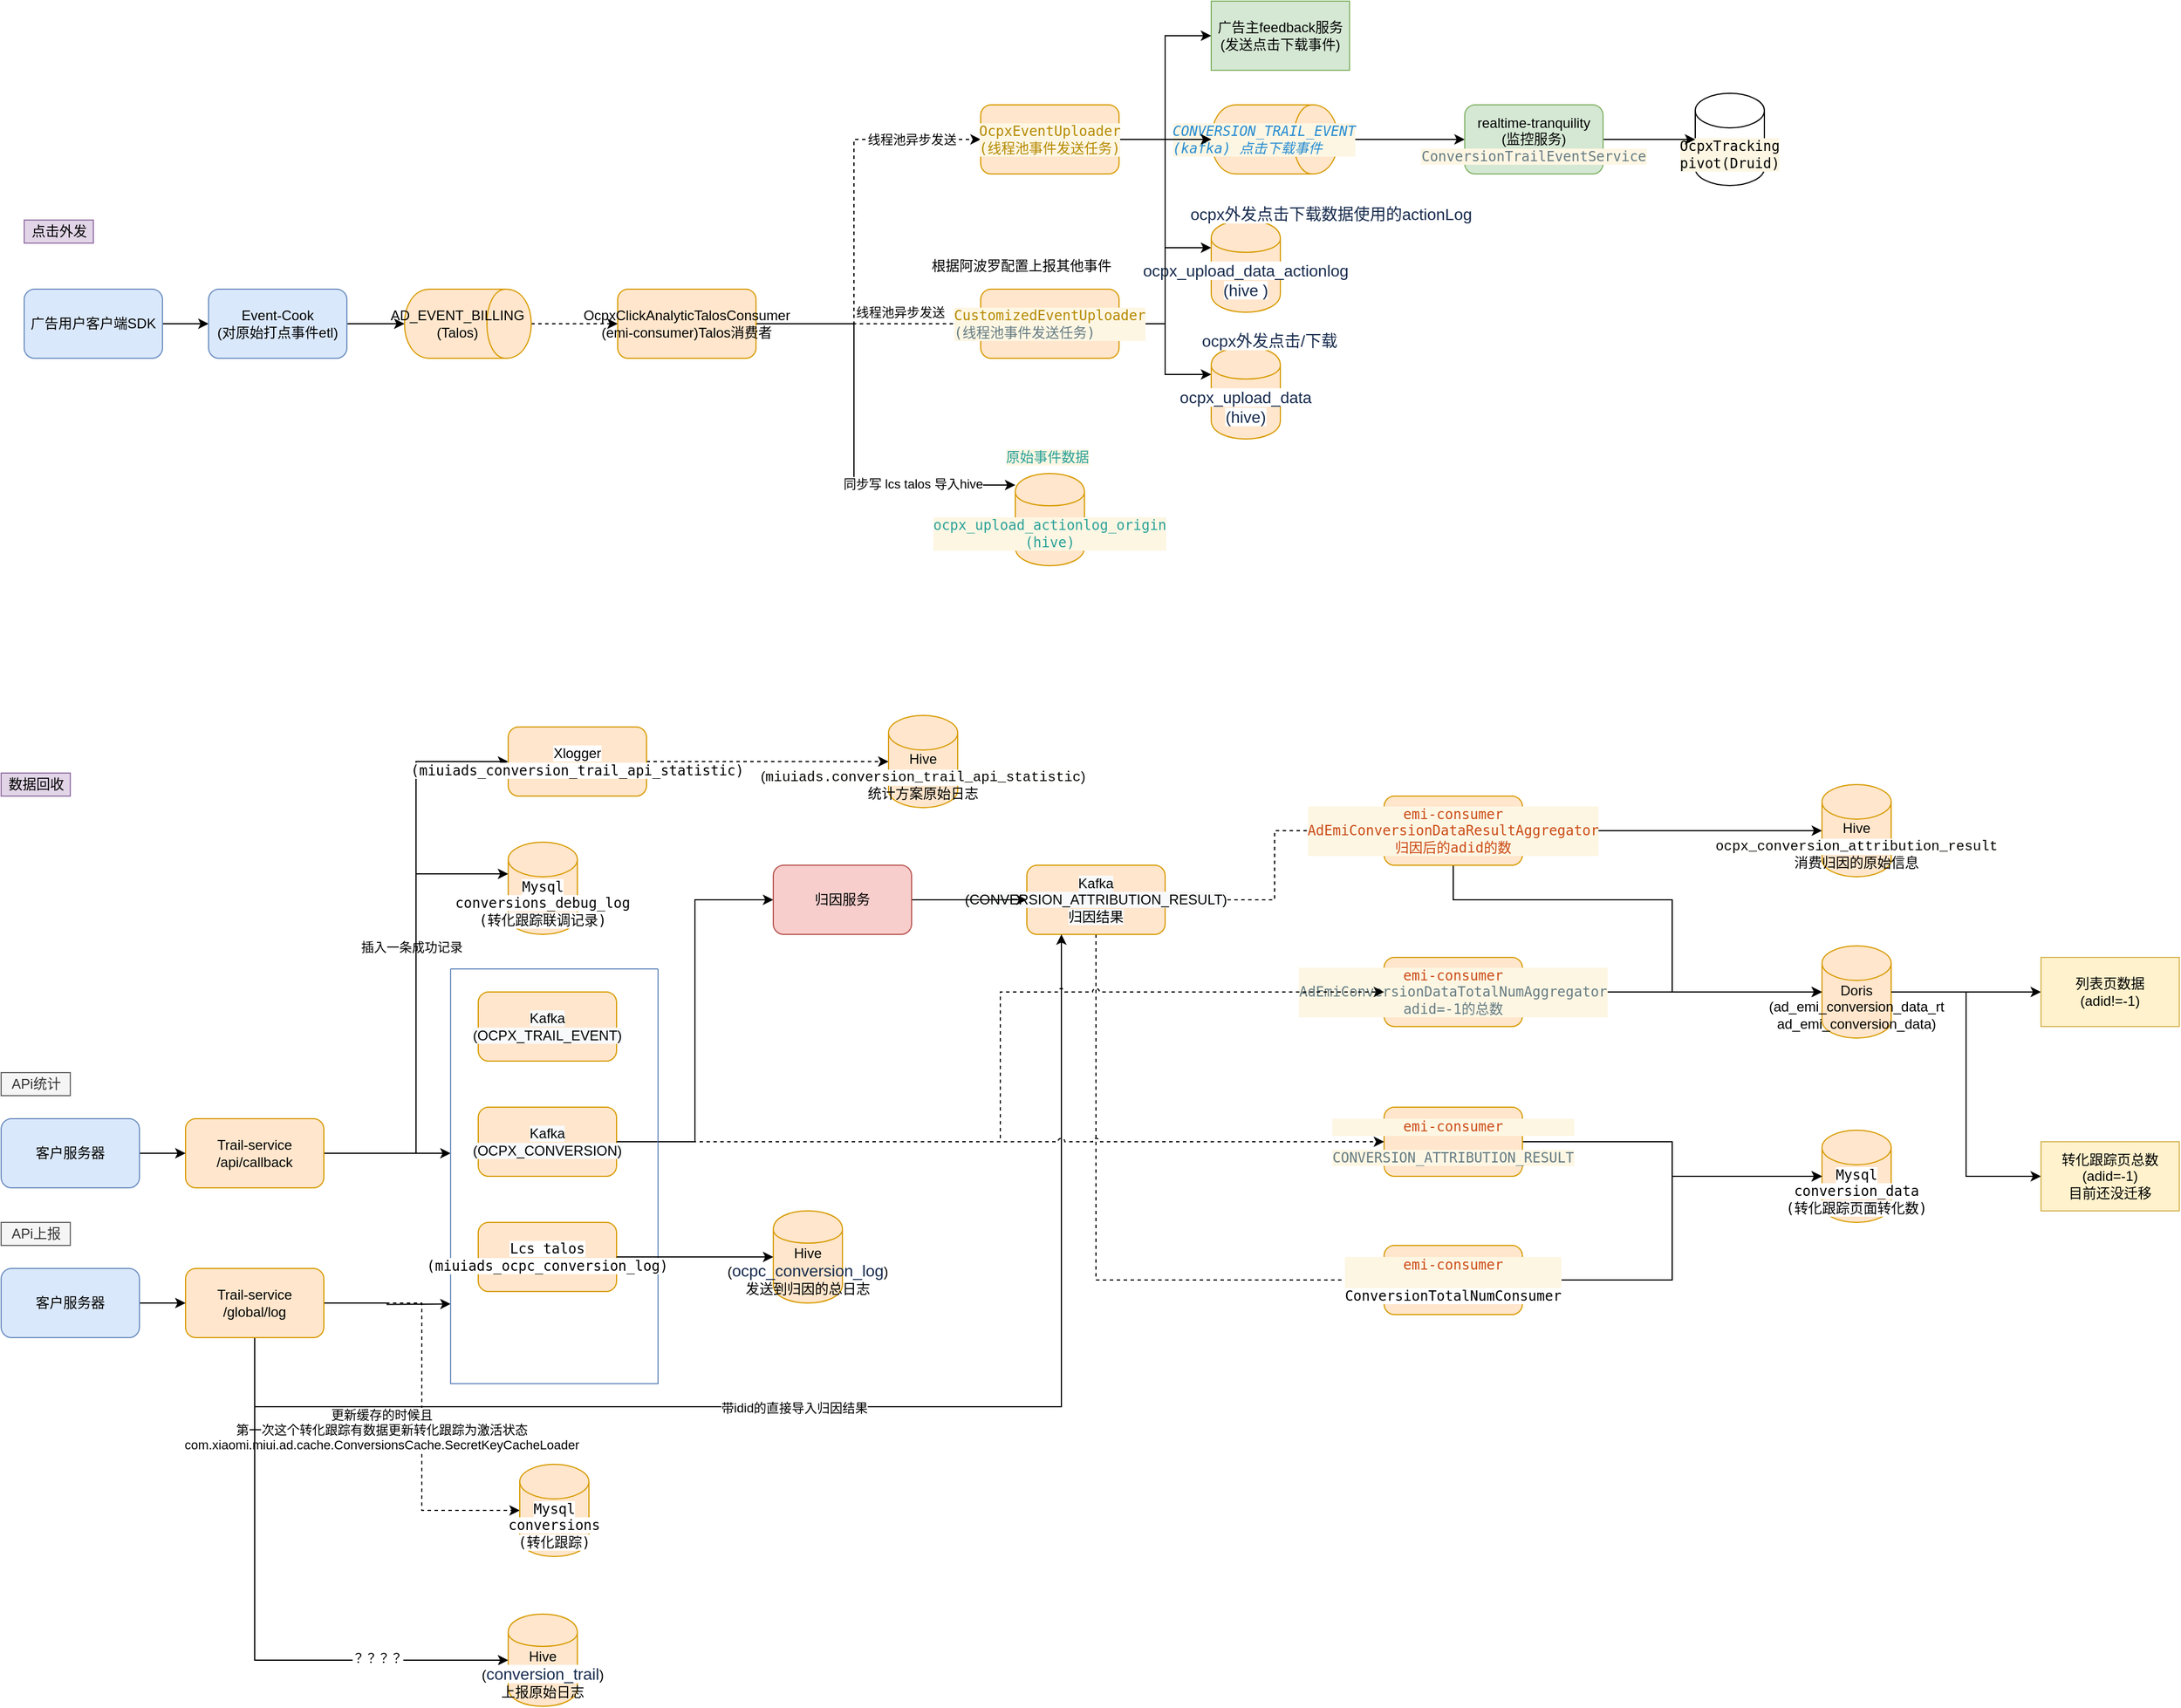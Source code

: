 <mxfile version="15.5.0" type="github" pages="3"><diagram id="4o21e-eSgI8UkRNtZB3F" name="外发回收"><mxGraphModel dx="1355" dy="1969" grid="1" gridSize="10" guides="1" tooltips="1" connect="1" arrows="1" fold="1" page="1" pageScale="1" pageWidth="827" pageHeight="1169" math="0" shadow="0"><root><mxCell id="0"/><mxCell id="1" parent="0"/><mxCell id="9EboDebHBBUFKv4gu6tB-3" style="edgeStyle=orthogonalEdgeStyle;rounded=0;orthogonalLoop=1;jettySize=auto;html=1;exitX=1;exitY=0.5;exitDx=0;exitDy=0;entryX=0;entryY=0.5;entryDx=0;entryDy=0;entryPerimeter=0;dashed=1;" parent="1" source="QW-dAD9UyNd5gf5BNb-T-19" target="9EboDebHBBUFKv4gu6tB-1" edge="1"><mxGeometry relative="1" as="geometry"/></mxCell><mxCell id="9EboDebHBBUFKv4gu6tB-4" value="更新缓存的时候且&lt;br&gt;第一次这个转化跟踪有数据更新转化跟踪为激活状态&lt;br&gt;com.xiaomi.miui.ad.cache.ConversionsCache.SecretKeyCacheLoader" style="edgeLabel;html=1;align=center;verticalAlign=middle;resizable=0;points=[];" parent="9EboDebHBBUFKv4gu6tB-3" vertex="1" connectable="0"><mxGeometry x="0.275" y="1" relative="1" as="geometry"><mxPoint x="-36" y="-28" as="offset"/></mxGeometry></mxCell><mxCell id="sCTguvB0skkFPT9_5cat-2" style="edgeStyle=orthogonalEdgeStyle;rounded=0;orthogonalLoop=1;jettySize=auto;html=1;exitX=1;exitY=0.5;exitDx=0;exitDy=0;entryX=0;entryY=0;entryDx=0;entryDy=27.5;entryPerimeter=0;" parent="1" source="SWPEwqexWxuaSi2la6Ps-1" target="sCTguvB0skkFPT9_5cat-1" edge="1"><mxGeometry relative="1" as="geometry"/></mxCell><mxCell id="sCTguvB0skkFPT9_5cat-3" value="插入一条成功记录" style="edgeLabel;html=1;align=center;verticalAlign=middle;resizable=0;points=[];" parent="sCTguvB0skkFPT9_5cat-2" vertex="1" connectable="0"><mxGeometry x="0.778" y="-3" relative="1" as="geometry"><mxPoint x="-40" y="60" as="offset"/></mxGeometry></mxCell><mxCell id="QW-dAD9UyNd5gf5BNb-T-31" style="edgeStyle=orthogonalEdgeStyle;rounded=0;jumpStyle=none;orthogonalLoop=1;jettySize=auto;html=1;shadow=0;" parent="1" source="SWPEwqexWxuaSi2la6Ps-1" edge="1"><mxGeometry relative="1" as="geometry"><mxPoint x="390" y="630" as="targetPoint"/></mxGeometry></mxCell><mxCell id="zyRVlmTpXBP2RAwQJaIe-1" style="edgeStyle=orthogonalEdgeStyle;rounded=0;jumpStyle=arc;orthogonalLoop=1;jettySize=auto;html=1;entryX=0;entryY=0.5;entryDx=0;entryDy=0;shadow=0;" parent="1" source="SWPEwqexWxuaSi2la6Ps-1" target="SWPEwqexWxuaSi2la6Ps-15" edge="1"><mxGeometry relative="1" as="geometry"/></mxCell><mxCell id="SWPEwqexWxuaSi2la6Ps-1" value="Trail-service&lt;br&gt;/api/callback" style="rounded=1;whiteSpace=wrap;html=1;fillColor=#ffe6cc;strokeColor=#d79b00;" parent="1" vertex="1"><mxGeometry x="160" y="600" width="120" height="60" as="geometry"/></mxCell><mxCell id="QW-dAD9UyNd5gf5BNb-T-16" style="edgeStyle=orthogonalEdgeStyle;rounded=0;jumpStyle=none;orthogonalLoop=1;jettySize=auto;html=1;shadow=0;" parent="1" source="SWPEwqexWxuaSi2la6Ps-7" target="QW-dAD9UyNd5gf5BNb-T-15" edge="1"><mxGeometry relative="1" as="geometry"/></mxCell><mxCell id="SWPEwqexWxuaSi2la6Ps-7" value="Doris&lt;br&gt;(ad_emi_conversion_data_rt&lt;br&gt;ad_emi_conversion_data)&lt;br&gt;" style="shape=cylinder3;whiteSpace=wrap;html=1;boundedLbl=1;backgroundOutline=1;size=15;fillColor=#ffe6cc;strokeColor=#d79b00;" parent="1" vertex="1"><mxGeometry x="1580" y="450" width="60" height="80" as="geometry"/></mxCell><mxCell id="j96rgMlCacX8J4bts-G6-2" style="edgeStyle=orthogonalEdgeStyle;rounded=0;orthogonalLoop=1;jettySize=auto;html=1;exitX=1;exitY=0.5;exitDx=0;exitDy=0;entryX=0;entryY=0.5;entryDx=0;entryDy=0;" parent="1" source="SWPEwqexWxuaSi2la6Ps-11" target="j96rgMlCacX8J4bts-G6-1" edge="1"><mxGeometry relative="1" as="geometry"/></mxCell><mxCell id="QW-dAD9UyNd5gf5BNb-T-2" style="edgeStyle=orthogonalEdgeStyle;rounded=0;orthogonalLoop=1;jettySize=auto;html=1;shadow=0;jumpStyle=none;dashed=1;" parent="1" source="SWPEwqexWxuaSi2la6Ps-20" target="QW-dAD9UyNd5gf5BNb-T-35" edge="1"><mxGeometry relative="1" as="geometry"/></mxCell><mxCell id="QW-dAD9UyNd5gf5BNb-T-3" value="&lt;pre style=&quot;font-size: 9pt ; text-align: left ; background-color: rgb(253 , 246 , 227) ; color: rgb(101 , 123 , 131) ; font-family: &amp;#34;menlo&amp;#34; , monospace&quot;&gt;&lt;br&gt;&lt;/pre&gt;" style="edgeLabel;html=1;align=center;verticalAlign=middle;resizable=0;points=[];" parent="QW-dAD9UyNd5gf5BNb-T-2" vertex="1" connectable="0"><mxGeometry x="-0.014" y="-2" relative="1" as="geometry"><mxPoint x="12" y="58" as="offset"/></mxGeometry></mxCell><mxCell id="QW-dAD9UyNd5gf5BNb-T-48" style="edgeStyle=orthogonalEdgeStyle;rounded=0;jumpStyle=arc;orthogonalLoop=1;jettySize=auto;html=1;exitX=0.5;exitY=1;exitDx=0;exitDy=0;entryX=0;entryY=0.5;entryDx=0;entryDy=0;shadow=0;dashed=1;" parent="1" source="SWPEwqexWxuaSi2la6Ps-20" target="QW-dAD9UyNd5gf5BNb-T-45" edge="1"><mxGeometry relative="1" as="geometry"/></mxCell><mxCell id="SWPEwqexWxuaSi2la6Ps-20" value="&lt;span style=&quot;color: rgb(0 , 0 , 0) ; font-family: &amp;#34;helvetica&amp;#34; ; font-size: 12px ; font-style: normal ; font-weight: 400 ; letter-spacing: normal ; text-align: center ; text-indent: 0px ; text-transform: none ; word-spacing: 0px ; background-color: rgb(248 , 249 , 250) ; display: inline ; float: none&quot;&gt;Kafka&lt;/span&gt;&lt;br style=&quot;color: rgb(0 , 0 , 0) ; font-family: &amp;#34;helvetica&amp;#34; ; font-size: 12px ; font-style: normal ; font-weight: 400 ; letter-spacing: normal ; text-align: center ; text-indent: 0px ; text-transform: none ; word-spacing: 0px ; background-color: rgb(248 , 249 , 250)&quot;&gt;&lt;span style=&quot;color: rgb(0 , 0 , 0) ; font-family: &amp;#34;helvetica&amp;#34; ; font-size: 12px ; font-style: normal ; font-weight: 400 ; letter-spacing: normal ; text-align: center ; text-indent: 0px ; text-transform: none ; word-spacing: 0px ; background-color: rgb(248 , 249 , 250) ; display: inline ; float: none&quot;&gt;(CONVERSION_ATTRIBUTION_RESULT)&lt;br&gt;归因结果&lt;br&gt;&lt;/span&gt;" style="rounded=1;whiteSpace=wrap;html=1;fillColor=#ffe6cc;strokeColor=#d79b00;" parent="1" vertex="1"><mxGeometry x="890" y="380" width="120" height="60" as="geometry"/></mxCell><mxCell id="Lbf4anZ4mkdeLENvVJDo-1" value="APi统计" style="text;html=1;align=center;verticalAlign=middle;resizable=0;points=[];autosize=1;strokeColor=#666666;fillColor=#f5f5f5;fontColor=#333333;" parent="1" vertex="1"><mxGeometry y="560" width="60" height="20" as="geometry"/></mxCell><mxCell id="Lbf4anZ4mkdeLENvVJDo-4" value="点击外发" style="text;html=1;align=center;verticalAlign=middle;resizable=0;points=[];autosize=1;fillColor=#e1d5e7;strokeColor=#9673a6;" parent="1" vertex="1"><mxGeometry x="20" y="-180" width="60" height="20" as="geometry"/></mxCell><mxCell id="Lbf4anZ4mkdeLENvVJDo-9" value="" style="edgeStyle=orthogonalEdgeStyle;rounded=0;orthogonalLoop=1;jettySize=auto;html=1;" parent="1" source="Lbf4anZ4mkdeLENvVJDo-7" target="Lbf4anZ4mkdeLENvVJDo-8" edge="1"><mxGeometry relative="1" as="geometry"/></mxCell><mxCell id="Lbf4anZ4mkdeLENvVJDo-7" value="&lt;span&gt;广告用户客户端SDK&lt;/span&gt;" style="rounded=1;whiteSpace=wrap;html=1;fillColor=#dae8fc;strokeColor=#6c8ebf;" parent="1" vertex="1"><mxGeometry x="20" y="-120" width="120" height="60" as="geometry"/></mxCell><mxCell id="Lbf4anZ4mkdeLENvVJDo-15" value="" style="edgeStyle=orthogonalEdgeStyle;rounded=0;orthogonalLoop=1;jettySize=auto;html=1;" parent="1" source="Lbf4anZ4mkdeLENvVJDo-8" target="Lbf4anZ4mkdeLENvVJDo-14" edge="1"><mxGeometry relative="1" as="geometry"/></mxCell><mxCell id="Lbf4anZ4mkdeLENvVJDo-8" value="Event-Cook&lt;br&gt;(对原始打点事件etl)" style="whiteSpace=wrap;html=1;rounded=1;fillColor=#dae8fc;strokeColor=#6c8ebf;" parent="1" vertex="1"><mxGeometry x="180" y="-120" width="120" height="60" as="geometry"/></mxCell><mxCell id="Lbf4anZ4mkdeLENvVJDo-17" value="" style="edgeStyle=orthogonalEdgeStyle;rounded=0;orthogonalLoop=1;jettySize=auto;html=1;dashed=1;" parent="1" source="Lbf4anZ4mkdeLENvVJDo-14" target="Lbf4anZ4mkdeLENvVJDo-16" edge="1"><mxGeometry relative="1" as="geometry"/></mxCell><mxCell id="Lbf4anZ4mkdeLENvVJDo-14" value="AD_EVENT_BILLING&lt;br&gt;(Talos)" style="shape=cylinder;whiteSpace=wrap;html=1;boundedLbl=1;backgroundOutline=1;rounded=1;strokeColor=#d79b00;fillColor=#ffe6cc;direction=south;" parent="1" vertex="1"><mxGeometry x="350" y="-120" width="110" height="60" as="geometry"/></mxCell><mxCell id="Lbf4anZ4mkdeLENvVJDo-19" value="" style="edgeStyle=orthogonalEdgeStyle;rounded=0;orthogonalLoop=1;jettySize=auto;html=1;" parent="1" source="Lbf4anZ4mkdeLENvVJDo-16" target="Lbf4anZ4mkdeLENvVJDo-18" edge="1"><mxGeometry relative="1" as="geometry"><Array as="points"><mxPoint x="740" y="-90"/><mxPoint x="740" y="50"/></Array></mxGeometry></mxCell><mxCell id="Lbf4anZ4mkdeLENvVJDo-22" value="同步写 lcs talos 导入hive" style="edgeLabel;html=1;align=center;verticalAlign=middle;resizable=0;points=[];" parent="Lbf4anZ4mkdeLENvVJDo-19" vertex="1" connectable="0"><mxGeometry x="0.68" y="1" relative="1" as="geometry"><mxPoint x="-31" as="offset"/></mxGeometry></mxCell><mxCell id="Lbf4anZ4mkdeLENvVJDo-36" style="edgeStyle=orthogonalEdgeStyle;rounded=0;orthogonalLoop=1;jettySize=auto;html=1;entryX=0;entryY=0.5;entryDx=0;entryDy=0;dashed=1;" parent="1" source="Lbf4anZ4mkdeLENvVJDo-16" target="Lbf4anZ4mkdeLENvVJDo-35" edge="1"><mxGeometry relative="1" as="geometry"><Array as="points"><mxPoint x="740" y="-90"/><mxPoint x="740" y="-250"/></Array></mxGeometry></mxCell><mxCell id="Lbf4anZ4mkdeLENvVJDo-37" value="线程池异步发送" style="edgeLabel;html=1;align=center;verticalAlign=middle;resizable=0;points=[];" parent="Lbf4anZ4mkdeLENvVJDo-36" vertex="1" connectable="0"><mxGeometry x="0.751" y="-3" relative="1" as="geometry"><mxPoint x="-16" y="-3" as="offset"/></mxGeometry></mxCell><mxCell id="Lbf4anZ4mkdeLENvVJDo-49" value="&lt;meta charset=&quot;utf-8&quot;&gt;&lt;span style=&quot;color: rgb(0, 0, 0); font-family: helvetica; font-size: 11px; font-style: normal; font-weight: 400; letter-spacing: normal; text-align: center; text-indent: 0px; text-transform: none; word-spacing: 0px; background-color: rgb(255, 255, 255); display: inline; float: none;&quot;&gt;线程池异步发送&lt;/span&gt;" style="edgeStyle=orthogonalEdgeStyle;rounded=0;orthogonalLoop=1;jettySize=auto;html=1;entryX=0;entryY=0.5;entryDx=0;entryDy=0;dashed=1;" parent="1" source="Lbf4anZ4mkdeLENvVJDo-16" target="Lbf4anZ4mkdeLENvVJDo-48" edge="1"><mxGeometry x="0.282" y="10" relative="1" as="geometry"><mxPoint as="offset"/></mxGeometry></mxCell><mxCell id="Lbf4anZ4mkdeLENvVJDo-16" value="OcpxClickAnalyticTalosConsumer&lt;br&gt;(emi-consumer)Talos消费者" style="whiteSpace=wrap;html=1;rounded=1;strokeColor=#d79b00;fillColor=#ffe6cc;" parent="1" vertex="1"><mxGeometry x="535" y="-120" width="120" height="60" as="geometry"/></mxCell><mxCell id="Lbf4anZ4mkdeLENvVJDo-18" value="&lt;pre style=&quot;background-color: #fdf6e3 ; color: #657b83 ; font-family: &amp;#34;menlo&amp;#34; , monospace ; font-size: 9.0pt&quot;&gt;&lt;span style=&quot;color: #2aa198&quot;&gt;ocpx_upload_actionlog_origin&lt;br&gt;(hive)&lt;/span&gt;&lt;/pre&gt;" style="shape=cylinder;whiteSpace=wrap;html=1;boundedLbl=1;backgroundOutline=1;rounded=1;strokeColor=#d79b00;fillColor=#ffe6cc;" parent="1" vertex="1"><mxGeometry x="880" y="40" width="60" height="80" as="geometry"/></mxCell><mxCell id="Lbf4anZ4mkdeLENvVJDo-21" value="广告主feedback服务&lt;br&gt;(发送点击下载事件)" style="rounded=0;whiteSpace=wrap;html=1;fillColor=#d5e8d4;strokeColor=#82b366;" parent="1" vertex="1"><mxGeometry x="1050" y="-370" width="120" height="60" as="geometry"/></mxCell><mxCell id="Lbf4anZ4mkdeLENvVJDo-32" value="" style="edgeStyle=orthogonalEdgeStyle;rounded=0;orthogonalLoop=1;jettySize=auto;html=1;" parent="1" source="Lbf4anZ4mkdeLENvVJDo-27" edge="1"><mxGeometry relative="1" as="geometry"><mxPoint x="1270" y="-250" as="targetPoint"/></mxGeometry></mxCell><mxCell id="Lbf4anZ4mkdeLENvVJDo-27" value="&lt;pre style=&quot;font-size: 9pt ; text-align: left ; background-color: rgb(253 , 246 , 227) ; color: rgb(101 , 123 , 131) ; font-family: &amp;#34;menlo&amp;#34; , monospace&quot;&gt;&lt;span style=&quot;color: rgb(38 , 139 , 210) ; font-style: italic&quot;&gt;CONVERSION_TRAIL_EVENT&lt;br&gt;(kafka) 点击下载事件&lt;/span&gt;&lt;/pre&gt;" style="shape=cylinder;whiteSpace=wrap;html=1;boundedLbl=1;backgroundOutline=1;rounded=1;strokeColor=#d79b00;fillColor=#ffe6cc;direction=south;" parent="1" vertex="1"><mxGeometry x="1050" y="-280" width="110" height="60" as="geometry"/></mxCell><mxCell id="Lbf4anZ4mkdeLENvVJDo-38" style="edgeStyle=orthogonalEdgeStyle;rounded=0;orthogonalLoop=1;jettySize=auto;html=1;exitX=1;exitY=0.5;exitDx=0;exitDy=0;entryX=0;entryY=0.5;entryDx=0;entryDy=0;" parent="1" source="Lbf4anZ4mkdeLENvVJDo-35" target="Lbf4anZ4mkdeLENvVJDo-21" edge="1"><mxGeometry relative="1" as="geometry"/></mxCell><mxCell id="Lbf4anZ4mkdeLENvVJDo-39" style="edgeStyle=orthogonalEdgeStyle;rounded=0;orthogonalLoop=1;jettySize=auto;html=1;entryX=0.5;entryY=1;entryDx=0;entryDy=0;" parent="1" source="Lbf4anZ4mkdeLENvVJDo-35" target="Lbf4anZ4mkdeLENvVJDo-27" edge="1"><mxGeometry relative="1" as="geometry"/></mxCell><mxCell id="Lbf4anZ4mkdeLENvVJDo-40" style="edgeStyle=orthogonalEdgeStyle;rounded=0;orthogonalLoop=1;jettySize=auto;html=1;entryX=0;entryY=0.3;entryDx=0;entryDy=0;" parent="1" source="Lbf4anZ4mkdeLENvVJDo-35" target="Lbf4anZ4mkdeLENvVJDo-41" edge="1"><mxGeometry relative="1" as="geometry"><mxPoint x="1010" y="-100" as="targetPoint"/></mxGeometry></mxCell><mxCell id="Lbf4anZ4mkdeLENvVJDo-43" style="edgeStyle=orthogonalEdgeStyle;rounded=0;orthogonalLoop=1;jettySize=auto;html=1;entryX=0;entryY=0.3;entryDx=0;entryDy=0;" parent="1" source="Lbf4anZ4mkdeLENvVJDo-35" target="Lbf4anZ4mkdeLENvVJDo-42" edge="1"><mxGeometry relative="1" as="geometry"/></mxCell><mxCell id="Lbf4anZ4mkdeLENvVJDo-35" value="&lt;pre style=&quot;font-size: 9pt ; text-align: left ; background-color: rgb(253 , 246 , 227) ; color: rgb(101 , 123 , 131) ; font-family: &amp;#34;menlo&amp;#34; , monospace&quot;&gt;&lt;span style=&quot;color: rgb(181 , 137 , 0)&quot;&gt;OcpxEventUploader&lt;br/&gt;(线程池事件发送任务)&lt;/span&gt;&lt;/pre&gt;" style="whiteSpace=wrap;html=1;rounded=1;strokeColor=#d79b00;fillColor=#ffe6cc;" parent="1" vertex="1"><mxGeometry x="850" y="-280" width="120" height="60" as="geometry"/></mxCell><mxCell id="Lbf4anZ4mkdeLENvVJDo-41" value="&lt;span style=&quot;color: rgb(23 , 43 , 77) ; font-family: , , &amp;#34;segoe ui&amp;#34; , &amp;#34;roboto&amp;#34; , &amp;#34;oxygen&amp;#34; , &amp;#34;ubuntu&amp;#34; , &amp;#34;fira sans&amp;#34; , &amp;#34;droid sans&amp;#34; , &amp;#34;helvetica neue&amp;#34; , sans-serif ; font-size: 14px ; background-color: rgb(255 , 255 , 255)&quot;&gt;ocpx_upload_data&lt;br&gt;(hive&lt;/span&gt;&lt;span style=&quot;color: rgb(23 , 43 , 77) ; font-family: , , &amp;#34;segoe ui&amp;#34; , &amp;#34;roboto&amp;#34; , &amp;#34;oxygen&amp;#34; , &amp;#34;ubuntu&amp;#34; , &amp;#34;fira sans&amp;#34; , &amp;#34;droid sans&amp;#34; , &amp;#34;helvetica neue&amp;#34; , sans-serif ; font-size: 14px ; background-color: rgb(255 , 255 , 255)&quot;&gt;)&lt;br&gt;&lt;/span&gt;" style="shape=cylinder;whiteSpace=wrap;html=1;boundedLbl=1;backgroundOutline=1;rounded=1;strokeColor=#d79b00;fillColor=#ffe6cc;" parent="1" vertex="1"><mxGeometry x="1050" y="-70" width="60" height="80" as="geometry"/></mxCell><mxCell id="Lbf4anZ4mkdeLENvVJDo-42" value="&lt;span style=&quot;color: rgb(23 , 43 , 77) ; font-family: , , &amp;#34;segoe ui&amp;#34; , &amp;#34;roboto&amp;#34; , &amp;#34;oxygen&amp;#34; , &amp;#34;ubuntu&amp;#34; , &amp;#34;fira sans&amp;#34; , &amp;#34;droid sans&amp;#34; , &amp;#34;helvetica neue&amp;#34; , sans-serif ; font-size: 14px ; background-color: rgb(255 , 255 , 255)&quot;&gt;ocpx_upload_data_actionlog&lt;/span&gt;&lt;span style=&quot;color: rgb(23 , 43 , 77) ; font-family: , , &amp;#34;segoe ui&amp;#34; , &amp;#34;roboto&amp;#34; , &amp;#34;oxygen&amp;#34; , &amp;#34;ubuntu&amp;#34; , &amp;#34;fira sans&amp;#34; , &amp;#34;droid sans&amp;#34; , &amp;#34;helvetica neue&amp;#34; , sans-serif ; font-size: 14px ; background-color: rgb(255 , 255 , 255)&quot;&gt;&lt;br&gt;(hive&lt;/span&gt;&lt;span style=&quot;color: rgb(23 , 43 , 77) ; font-family: , , &amp;#34;segoe ui&amp;#34; , &amp;#34;roboto&amp;#34; , &amp;#34;oxygen&amp;#34; , &amp;#34;ubuntu&amp;#34; , &amp;#34;fira sans&amp;#34; , &amp;#34;droid sans&amp;#34; , &amp;#34;helvetica neue&amp;#34; , sans-serif ; font-size: 14px ; background-color: rgb(255 , 255 , 255)&quot;&gt;&amp;nbsp;&lt;/span&gt;&lt;span style=&quot;color: rgb(23 , 43 , 77) ; font-family: , , &amp;#34;segoe ui&amp;#34; , &amp;#34;roboto&amp;#34; , &amp;#34;oxygen&amp;#34; , &amp;#34;ubuntu&amp;#34; , &amp;#34;fira sans&amp;#34; , &amp;#34;droid sans&amp;#34; , &amp;#34;helvetica neue&amp;#34; , sans-serif ; font-size: 14px ; background-color: rgb(255 , 255 , 255)&quot;&gt;)&lt;br&gt;&lt;/span&gt;" style="shape=cylinder;whiteSpace=wrap;html=1;boundedLbl=1;backgroundOutline=1;rounded=1;strokeColor=#d79b00;fillColor=#ffe6cc;" parent="1" vertex="1"><mxGeometry x="1050" y="-180" width="60" height="80" as="geometry"/></mxCell><mxCell id="Lbf4anZ4mkdeLENvVJDo-44" value="&lt;meta charset=&quot;utf-8&quot;&gt;&lt;span style=&quot;color: rgb(23, 43, 77); font-family: helvetica; font-size: 14px; font-style: normal; font-weight: 400; letter-spacing: normal; text-align: center; text-indent: 0px; text-transform: none; word-spacing: 0px; background-color: rgb(255, 255, 255); display: inline; float: none;&quot;&gt;ocpx外发点击下载数据使用的actionLog&lt;/span&gt;" style="text;whiteSpace=wrap;html=1;" parent="1" vertex="1"><mxGeometry x="1030" y="-200" width="270" height="30" as="geometry"/></mxCell><mxCell id="Lbf4anZ4mkdeLENvVJDo-45" value="&lt;meta charset=&quot;utf-8&quot;&gt;&lt;span style=&quot;color: rgb(23, 43, 77); font-family: helvetica; font-size: 14px; font-style: normal; font-weight: 400; letter-spacing: normal; text-align: center; text-indent: 0px; text-transform: none; word-spacing: 0px; background-color: rgb(255, 255, 255); display: inline; float: none;&quot;&gt;ocpx外发点击/下载&lt;/span&gt;" style="text;whiteSpace=wrap;html=1;" parent="1" vertex="1"><mxGeometry x="1040" y="-90" width="140" height="30" as="geometry"/></mxCell><mxCell id="Lbf4anZ4mkdeLENvVJDo-46" value="&lt;meta charset=&quot;utf-8&quot;&gt;&lt;pre style=&quot;font-size: 9pt ; font-style: normal ; font-weight: 400 ; letter-spacing: normal ; text-align: center ; text-indent: 0px ; text-transform: none ; word-spacing: 0px ; background-color: rgb(253 , 246 , 227) ; color: rgb(101 , 123 , 131) ; font-family: &amp;quot;menlo&amp;quot; , monospace&quot;&gt;&lt;span style=&quot;color: rgb(42 , 161 , 152)&quot;&gt;原始事件数据&lt;/span&gt;&lt;/pre&gt;" style="text;whiteSpace=wrap;html=1;" parent="1" vertex="1"><mxGeometry x="870" width="100" height="50" as="geometry"/></mxCell><mxCell id="Lbf4anZ4mkdeLENvVJDo-47" value="&lt;pre style=&quot;background-color: #fdf6e3 ; color: #657b83 ; font-family: &amp;#34;menlo&amp;#34; , monospace ; font-size: 9.0pt&quot;&gt;&lt;br&gt;&lt;/pre&gt;" style="text;whiteSpace=wrap;html=1;" parent="1" vertex="1"><mxGeometry x="860" y="-110" width="190" height="50" as="geometry"/></mxCell><mxCell id="Lbf4anZ4mkdeLENvVJDo-53" style="edgeStyle=orthogonalEdgeStyle;rounded=0;orthogonalLoop=1;jettySize=auto;html=1;exitX=1;exitY=0.5;exitDx=0;exitDy=0;entryX=0.5;entryY=1;entryDx=0;entryDy=0;" parent="1" source="Lbf4anZ4mkdeLENvVJDo-48" target="Lbf4anZ4mkdeLENvVJDo-27" edge="1"><mxGeometry relative="1" as="geometry"/></mxCell><mxCell id="Lbf4anZ4mkdeLENvVJDo-48" value="&lt;pre style=&quot;font-size: 9pt ; text-align: left ; background-color: rgb(253 , 246 , 227) ; font-family: &amp;#34;menlo&amp;#34; , monospace&quot;&gt;&lt;pre style=&quot;font-size: 9pt ; font-family: &amp;#34;menlo&amp;#34; , monospace&quot;&gt;&lt;font color=&quot;#b58900&quot;&gt;CustomizedEventUploader&lt;br/&gt;&lt;/font&gt;&lt;font color=&quot;#657b83&quot;&gt;(线程池事件发送任务)&lt;/font&gt;&lt;/pre&gt;&lt;/pre&gt;" style="whiteSpace=wrap;html=1;rounded=1;strokeColor=#d79b00;fillColor=#ffe6cc;" parent="1" vertex="1"><mxGeometry x="850" y="-120" width="120" height="60" as="geometry"/></mxCell><mxCell id="Lbf4anZ4mkdeLENvVJDo-50" value="根据阿波罗配置上报其他事件" style="text;html=1;align=center;verticalAlign=middle;resizable=0;points=[];autosize=1;strokeColor=none;" parent="1" vertex="1"><mxGeometry x="800" y="-150" width="170" height="20" as="geometry"/></mxCell><mxCell id="Lbf4anZ4mkdeLENvVJDo-55" style="edgeStyle=orthogonalEdgeStyle;rounded=0;orthogonalLoop=1;jettySize=auto;html=1;exitX=1;exitY=0.5;exitDx=0;exitDy=0;" parent="1" source="Lbf4anZ4mkdeLENvVJDo-54" target="SWPEwqexWxuaSi2la6Ps-1" edge="1"><mxGeometry relative="1" as="geometry"/></mxCell><mxCell id="Lbf4anZ4mkdeLENvVJDo-54" value="客户服务器" style="rounded=1;whiteSpace=wrap;html=1;fillColor=#dae8fc;strokeColor=#6c8ebf;" parent="1" vertex="1"><mxGeometry y="600" width="120" height="60" as="geometry"/></mxCell><mxCell id="QW-dAD9UyNd5gf5BNb-T-18" style="edgeStyle=orthogonalEdgeStyle;rounded=0;jumpStyle=none;orthogonalLoop=1;jettySize=auto;html=1;entryX=0;entryY=0.5;entryDx=0;entryDy=0;shadow=0;exitX=1;exitY=0.5;exitDx=0;exitDy=0;exitPerimeter=0;" parent="1" source="SWPEwqexWxuaSi2la6Ps-7" target="QW-dAD9UyNd5gf5BNb-T-17" edge="1"><mxGeometry relative="1" as="geometry"/></mxCell><mxCell id="3T0fu6l0v0uGzRSwxpDl-1" value="&lt;pre style=&quot;font-family: &amp;#34;menlo&amp;#34; , monospace ; font-size: 9pt&quot;&gt;&lt;span style=&quot;background-color: rgb(255 , 255 , 255)&quot;&gt;Mysql&lt;br&gt;conversion_data&lt;br&gt;(转化跟踪页面转化数)&lt;/span&gt;&lt;/pre&gt;" style="shape=cylinder3;whiteSpace=wrap;html=1;boundedLbl=1;backgroundOutline=1;size=15;fillColor=#ffe6cc;strokeColor=#d79b00;" parent="1" vertex="1"><mxGeometry x="1580" y="610" width="60" height="80" as="geometry"/></mxCell><mxCell id="9EboDebHBBUFKv4gu6tB-1" value="&lt;pre style=&quot;font-family: &amp;#34;menlo&amp;#34; , monospace ; font-size: 9pt&quot;&gt;&lt;span style=&quot;background-color: rgb(255 , 255 , 255)&quot;&gt;Mysql&lt;br&gt;conversions&lt;br&gt;(转化跟踪)&lt;/span&gt;&lt;/pre&gt;" style="shape=cylinder3;whiteSpace=wrap;html=1;boundedLbl=1;backgroundOutline=1;size=15;fillColor=#ffe6cc;strokeColor=#d79b00;" parent="1" vertex="1"><mxGeometry x="450" y="900" width="60" height="80" as="geometry"/></mxCell><mxCell id="sCTguvB0skkFPT9_5cat-1" value="&lt;pre style=&quot;font-family: &amp;#34;menlo&amp;#34; , monospace ; font-size: 9pt&quot;&gt;&lt;span style=&quot;background-color: rgb(255 , 255 , 255)&quot;&gt;Mysql&lt;br&gt;conversions_debug_log&lt;br&gt;(转化跟踪联调记录)&lt;/span&gt;&lt;/pre&gt;" style="shape=cylinder3;whiteSpace=wrap;html=1;boundedLbl=1;backgroundOutline=1;size=15;fillColor=#ffe6cc;strokeColor=#d79b00;" parent="1" vertex="1"><mxGeometry x="440" y="360" width="60" height="80" as="geometry"/></mxCell><mxCell id="bJciuFKk10gyIbA084o_-5" value="&lt;pre style=&quot;background-color: rgb(253 , 246 , 227) ; font-family: &amp;#34;menlo&amp;#34; , monospace ; font-size: 9pt&quot;&gt;OcpxTracking&lt;br&gt;pivot(Druid)&lt;/pre&gt;" style="shape=cylinder3;whiteSpace=wrap;html=1;boundedLbl=1;backgroundOutline=1;size=15;" parent="1" vertex="1"><mxGeometry x="1470" y="-290" width="60" height="80" as="geometry"/></mxCell><mxCell id="bJciuFKk10gyIbA084o_-9" style="edgeStyle=orthogonalEdgeStyle;rounded=0;orthogonalLoop=1;jettySize=auto;html=1;exitX=1;exitY=0.5;exitDx=0;exitDy=0;entryX=0;entryY=0.5;entryDx=0;entryDy=0;entryPerimeter=0;" parent="1" source="bJciuFKk10gyIbA084o_-8" target="bJciuFKk10gyIbA084o_-5" edge="1"><mxGeometry relative="1" as="geometry"/></mxCell><mxCell id="bJciuFKk10gyIbA084o_-8" value="realtime-tranquility&lt;br&gt;(监控服务)&lt;br&gt;&lt;span style=&quot;background-color: rgb(253 , 246 , 227) ; color: rgb(101 , 123 , 131) ; font-family: &amp;#34;menlo&amp;#34; , monospace ; font-size: 9pt&quot;&gt;ConversionTrailEventService&lt;/span&gt;" style="rounded=1;whiteSpace=wrap;html=1;fillColor=#d5e8d4;strokeColor=#82b366;" parent="1" vertex="1"><mxGeometry x="1270" y="-280" width="120" height="60" as="geometry"/></mxCell><mxCell id="j96rgMlCacX8J4bts-G6-4" style="edgeStyle=orthogonalEdgeStyle;rounded=0;orthogonalLoop=1;jettySize=auto;html=1;entryX=0;entryY=0.5;entryDx=0;entryDy=0;exitX=1;exitY=0.5;exitDx=0;exitDy=0;" parent="1" source="j96rgMlCacX8J4bts-G6-1" target="SWPEwqexWxuaSi2la6Ps-20" edge="1"><mxGeometry relative="1" as="geometry"/></mxCell><mxCell id="j96rgMlCacX8J4bts-G6-1" value="&lt;font face=&quot;helvetica&quot;&gt;归因服务&lt;/font&gt;" style="rounded=1;whiteSpace=wrap;html=1;fillColor=#f8cecc;strokeColor=#b85450;" parent="1" vertex="1"><mxGeometry x="670" y="380" width="120" height="60" as="geometry"/></mxCell><mxCell id="QW-dAD9UyNd5gf5BNb-T-15" value="列表页数据&lt;br&gt;(adid!=-1)" style="rounded=0;whiteSpace=wrap;html=1;fillColor=#fff2cc;strokeColor=#d6b656;" parent="1" vertex="1"><mxGeometry x="1770" y="460" width="120" height="60" as="geometry"/></mxCell><mxCell id="QW-dAD9UyNd5gf5BNb-T-17" value="转化跟踪页总数&lt;br&gt;(adid=-1)&lt;br&gt;目前还没迁移&lt;br&gt;" style="rounded=0;whiteSpace=wrap;html=1;fillColor=#fff2cc;strokeColor=#d6b656;" parent="1" vertex="1"><mxGeometry x="1770" y="620" width="120" height="60" as="geometry"/></mxCell><mxCell id="QW-dAD9UyNd5gf5BNb-T-32" style="edgeStyle=orthogonalEdgeStyle;rounded=0;jumpStyle=none;orthogonalLoop=1;jettySize=auto;html=1;entryX=0;entryY=0.82;entryDx=0;entryDy=0;entryPerimeter=0;shadow=0;" parent="1" source="QW-dAD9UyNd5gf5BNb-T-19" edge="1"><mxGeometry relative="1" as="geometry"><mxPoint x="390" y="760.8" as="targetPoint"/></mxGeometry></mxCell><mxCell id="tvblfOQqvs1aO30n7EI_-2" style="edgeStyle=orthogonalEdgeStyle;rounded=0;orthogonalLoop=1;jettySize=auto;html=1;exitX=0.5;exitY=1;exitDx=0;exitDy=0;" parent="1" source="QW-dAD9UyNd5gf5BNb-T-19" edge="1"><mxGeometry relative="1" as="geometry"><mxPoint x="920" y="440" as="targetPoint"/><Array as="points"><mxPoint x="220" y="850"/><mxPoint x="920" y="850"/></Array></mxGeometry></mxCell><mxCell id="tvblfOQqvs1aO30n7EI_-3" value="带idid的直接导入归因结果" style="edgeLabel;html=1;align=center;verticalAlign=middle;resizable=0;points=[];" parent="tvblfOQqvs1aO30n7EI_-2" vertex="1" connectable="0"><mxGeometry x="-0.098" y="-1" relative="1" as="geometry"><mxPoint as="offset"/></mxGeometry></mxCell><mxCell id="tvblfOQqvs1aO30n7EI_-9" style="edgeStyle=orthogonalEdgeStyle;rounded=0;orthogonalLoop=1;jettySize=auto;html=1;entryX=0;entryY=0.5;entryDx=0;entryDy=0;exitX=0.5;exitY=1;exitDx=0;exitDy=0;" parent="1" source="QW-dAD9UyNd5gf5BNb-T-19" target="tvblfOQqvs1aO30n7EI_-7" edge="1"><mxGeometry relative="1" as="geometry"/></mxCell><mxCell id="tvblfOQqvs1aO30n7EI_-10" value="？？？？" style="edgeLabel;html=1;align=center;verticalAlign=middle;resizable=0;points=[];" parent="tvblfOQqvs1aO30n7EI_-9" vertex="1" connectable="0"><mxGeometry x="0.542" y="2" relative="1" as="geometry"><mxPoint as="offset"/></mxGeometry></mxCell><mxCell id="QW-dAD9UyNd5gf5BNb-T-19" value="Trail-service&lt;br&gt;/global/log" style="rounded=1;whiteSpace=wrap;html=1;fillColor=#ffe6cc;strokeColor=#d79b00;" parent="1" vertex="1"><mxGeometry x="160" y="730" width="120" height="60" as="geometry"/></mxCell><mxCell id="QW-dAD9UyNd5gf5BNb-T-20" value="APi上报" style="text;html=1;align=center;verticalAlign=middle;resizable=0;points=[];autosize=1;strokeColor=#666666;fillColor=#f5f5f5;fontColor=#333333;" parent="1" vertex="1"><mxGeometry y="690" width="60" height="20" as="geometry"/></mxCell><mxCell id="QW-dAD9UyNd5gf5BNb-T-21" style="edgeStyle=orthogonalEdgeStyle;rounded=0;orthogonalLoop=1;jettySize=auto;html=1;exitX=1;exitY=0.5;exitDx=0;exitDy=0;" parent="1" source="QW-dAD9UyNd5gf5BNb-T-22" target="QW-dAD9UyNd5gf5BNb-T-19" edge="1"><mxGeometry relative="1" as="geometry"/></mxCell><mxCell id="QW-dAD9UyNd5gf5BNb-T-22" value="客户服务器" style="rounded=1;whiteSpace=wrap;html=1;fillColor=#dae8fc;strokeColor=#6c8ebf;" parent="1" vertex="1"><mxGeometry y="730" width="120" height="60" as="geometry"/></mxCell><mxCell id="QW-dAD9UyNd5gf5BNb-T-25" value="" style="swimlane;startSize=0;fillColor=#dae8fc;strokeColor=#6c8ebf;" parent="1" vertex="1"><mxGeometry x="390" y="470" width="180" height="360" as="geometry"/></mxCell><mxCell id="SWPEwqexWxuaSi2la6Ps-10" value="&lt;span style=&quot;color: rgb(0 , 0 , 0) ; font-family: &amp;#34;helvetica&amp;#34; ; font-size: 12px ; font-style: normal ; font-weight: 400 ; letter-spacing: normal ; text-align: center ; text-indent: 0px ; text-transform: none ; word-spacing: 0px ; background-color: rgb(248 , 249 , 250) ; display: inline ; float: none&quot;&gt;Kafka&lt;/span&gt;&lt;br style=&quot;color: rgb(0 , 0 , 0) ; font-family: &amp;#34;helvetica&amp;#34; ; font-size: 12px ; font-style: normal ; font-weight: 400 ; letter-spacing: normal ; text-align: center ; text-indent: 0px ; text-transform: none ; word-spacing: 0px ; background-color: rgb(248 , 249 , 250)&quot;&gt;&lt;span style=&quot;color: rgb(0 , 0 , 0) ; font-family: &amp;#34;helvetica&amp;#34; ; font-size: 12px ; font-style: normal ; font-weight: 400 ; letter-spacing: normal ; text-align: center ; text-indent: 0px ; text-transform: none ; word-spacing: 0px ; background-color: rgb(248 , 249 , 250) ; display: inline ; float: none&quot;&gt;(OCPX_TRAIL_EVENT)&lt;/span&gt;" style="rounded=1;whiteSpace=wrap;html=1;fillColor=#ffe6cc;strokeColor=#d79b00;" parent="QW-dAD9UyNd5gf5BNb-T-25" vertex="1"><mxGeometry x="24" y="20" width="120" height="60" as="geometry"/></mxCell><mxCell id="SWPEwqexWxuaSi2la6Ps-11" value="&lt;meta charset=&quot;utf-8&quot;&gt;&lt;span style=&quot;color: rgb(0, 0, 0); font-family: helvetica; font-size: 12px; font-style: normal; font-weight: 400; letter-spacing: normal; text-align: center; text-indent: 0px; text-transform: none; word-spacing: 0px; background-color: rgb(248, 249, 250); display: inline; float: none;&quot;&gt;Kafka&lt;/span&gt;&lt;br style=&quot;color: rgb(0, 0, 0); font-family: helvetica; font-size: 12px; font-style: normal; font-weight: 400; letter-spacing: normal; text-align: center; text-indent: 0px; text-transform: none; word-spacing: 0px; background-color: rgb(248, 249, 250);&quot;&gt;&lt;span style=&quot;color: rgb(0, 0, 0); font-family: helvetica; font-size: 12px; font-style: normal; font-weight: 400; letter-spacing: normal; text-align: center; text-indent: 0px; text-transform: none; word-spacing: 0px; background-color: rgb(248, 249, 250); display: inline; float: none;&quot;&gt;(OCPX_CONVERSION)&lt;/span&gt;" style="rounded=1;whiteSpace=wrap;html=1;fillColor=#ffe6cc;strokeColor=#d79b00;" parent="QW-dAD9UyNd5gf5BNb-T-25" vertex="1"><mxGeometry x="24" y="120" width="120" height="60" as="geometry"/></mxCell><mxCell id="HDLLfMBuL2vimwB7Rq-f-2" value="&lt;pre style=&quot;font-size: 9pt ; font-family: &amp;#34;menlo&amp;#34; , monospace&quot;&gt;&lt;span style=&quot;background-color: rgb(255 , 255 , 255)&quot;&gt;Lcs talos&lt;br&gt;(miuiads_ocpc_conversion_log)&lt;/span&gt;&lt;/pre&gt;" style="rounded=1;whiteSpace=wrap;html=1;align=center;fillColor=#ffe6cc;strokeColor=#d79b00;" parent="QW-dAD9UyNd5gf5BNb-T-25" vertex="1"><mxGeometry x="24" y="220" width="120" height="60" as="geometry"/></mxCell><mxCell id="QW-dAD9UyNd5gf5BNb-T-33" value="数据回收" style="text;html=1;align=center;verticalAlign=middle;resizable=0;points=[];autosize=1;strokeColor=#9673a6;fillColor=#e1d5e7;" parent="1" vertex="1"><mxGeometry y="300" width="60" height="20" as="geometry"/></mxCell><mxCell id="QW-dAD9UyNd5gf5BNb-T-38" style="edgeStyle=orthogonalEdgeStyle;rounded=0;jumpStyle=none;orthogonalLoop=1;jettySize=auto;html=1;shadow=0;" parent="1" source="QW-dAD9UyNd5gf5BNb-T-35" target="QW-dAD9UyNd5gf5BNb-T-37" edge="1"><mxGeometry relative="1" as="geometry"/></mxCell><mxCell id="QW-dAD9UyNd5gf5BNb-T-42" style="edgeStyle=orthogonalEdgeStyle;rounded=0;jumpStyle=none;orthogonalLoop=1;jettySize=auto;html=1;shadow=0;entryX=0;entryY=0.5;entryDx=0;entryDy=0;entryPerimeter=0;" parent="1" source="QW-dAD9UyNd5gf5BNb-T-35" target="SWPEwqexWxuaSi2la6Ps-7" edge="1"><mxGeometry relative="1" as="geometry"><mxPoint x="1280" y="400" as="targetPoint"/><Array as="points"><mxPoint x="1260" y="410"/><mxPoint x="1450" y="410"/><mxPoint x="1450" y="490"/></Array></mxGeometry></mxCell><mxCell id="QW-dAD9UyNd5gf5BNb-T-35" value="&lt;span style=&quot;color: rgb(0 , 0 , 0) ; font-family: &amp;#34;helvetica&amp;#34; ; font-size: 12px ; font-style: normal ; font-weight: 400 ; letter-spacing: normal ; text-indent: 0px ; text-transform: none ; word-spacing: 0px ; background-color: rgb(248 , 249 , 250) ; display: inline ; float: none&quot;&gt;&lt;pre style=&quot;font-size: 9pt ; background-color: rgb(253 , 246 , 227) ; color: rgb(101 , 123 , 131) ; font-family: &amp;#34;menlo&amp;#34; , monospace&quot;&gt;&lt;span style=&quot;color: rgb(203 , 75 , 22)&quot;&gt;emi-consumer&lt;br&gt;AdEmiConversionDataResultAggregator&lt;br/&gt;归因后的adid的数&lt;/span&gt;&lt;/pre&gt;&lt;/span&gt;" style="rounded=1;whiteSpace=wrap;html=1;fillColor=#ffe6cc;strokeColor=#d79b00;align=center;" parent="1" vertex="1"><mxGeometry x="1200" y="320" width="120" height="60" as="geometry"/></mxCell><mxCell id="QW-dAD9UyNd5gf5BNb-T-37" value="Hive&lt;br&gt;&lt;span style=&quot;font-family: &amp;#34;menlo&amp;#34; , &amp;#34;monaco&amp;#34; , &amp;#34;courier new&amp;#34; , monospace ; text-align: left ; background-color: rgb(255 , 255 , 254)&quot;&gt;ocpx_conversion_attribution_result&lt;br&gt;&lt;/span&gt;消费归因的原始信息" style="shape=cylinder3;whiteSpace=wrap;html=1;boundedLbl=1;backgroundOutline=1;size=15;fillColor=#ffe6cc;strokeColor=#d79b00;" parent="1" vertex="1"><mxGeometry x="1580" y="310" width="60" height="80" as="geometry"/></mxCell><mxCell id="QW-dAD9UyNd5gf5BNb-T-40" style="edgeStyle=orthogonalEdgeStyle;rounded=0;jumpStyle=none;orthogonalLoop=1;jettySize=auto;html=1;shadow=0;" parent="1" source="QW-dAD9UyNd5gf5BNb-T-39" edge="1"><mxGeometry relative="1" as="geometry"><mxPoint x="1580" y="490" as="targetPoint"/></mxGeometry></mxCell><mxCell id="QW-dAD9UyNd5gf5BNb-T-39" value="&lt;span style=&quot;color: rgb(0 , 0 , 0) ; font-family: &amp;#34;helvetica&amp;#34; ; font-size: 12px ; font-style: normal ; font-weight: 400 ; letter-spacing: normal ; text-indent: 0px ; text-transform: none ; word-spacing: 0px ; background-color: rgb(248 , 249 , 250) ; display: inline ; float: none&quot;&gt;&lt;pre style=&quot;font-size: 9pt ; background-color: rgb(253 , 246 , 227) ; color: rgb(101 , 123 , 131) ; font-family: &amp;#34;menlo&amp;#34; , monospace&quot;&gt;&lt;span style=&quot;color: rgb(203 , 75 , 22)&quot;&gt;emi-consumer&lt;br&gt;&lt;/span&gt;AdEmiConversionDataTotalNumAggregator&lt;br&gt;adid=-1的总数&lt;/pre&gt;&lt;/span&gt;" style="rounded=1;whiteSpace=wrap;html=1;fillColor=#ffe6cc;strokeColor=#d79b00;align=center;" parent="1" vertex="1"><mxGeometry x="1200" y="460" width="120" height="60" as="geometry"/></mxCell><mxCell id="QW-dAD9UyNd5gf5BNb-T-43" style="edgeStyle=orthogonalEdgeStyle;rounded=0;jumpStyle=arc;orthogonalLoop=1;jettySize=auto;html=1;entryX=0;entryY=0.5;entryDx=0;entryDy=0;shadow=0;dashed=1;" parent="1" source="SWPEwqexWxuaSi2la6Ps-11" target="QW-dAD9UyNd5gf5BNb-T-39" edge="1"><mxGeometry relative="1" as="geometry"/></mxCell><mxCell id="QW-dAD9UyNd5gf5BNb-T-49" style="edgeStyle=orthogonalEdgeStyle;rounded=0;jumpStyle=arc;orthogonalLoop=1;jettySize=auto;html=1;exitX=1;exitY=0.5;exitDx=0;exitDy=0;shadow=0;entryX=0;entryY=0.5;entryDx=0;entryDy=0;entryPerimeter=0;" parent="1" source="QW-dAD9UyNd5gf5BNb-T-45" target="3T0fu6l0v0uGzRSwxpDl-1" edge="1"><mxGeometry relative="1" as="geometry"/></mxCell><mxCell id="QW-dAD9UyNd5gf5BNb-T-45" value="&lt;span style=&quot;color: rgb(0 , 0 , 0) ; font-family: &amp;#34;helvetica&amp;#34; ; font-size: 12px ; font-style: normal ; font-weight: 400 ; letter-spacing: normal ; text-indent: 0px ; text-transform: none ; word-spacing: 0px ; background-color: rgb(248 , 249 , 250) ; display: inline ; float: none&quot;&gt;&lt;pre style=&quot;font-size: 9pt ; background-color: rgb(253 , 246 , 227) ; color: rgb(101 , 123 , 131) ; font-family: &amp;#34;menlo&amp;#34; , monospace&quot;&gt;&lt;span style=&quot;color: rgb(203 , 75 , 22)&quot;&gt;emi-consumer&lt;br&gt;&lt;/span&gt;&lt;pre style=&quot;color: rgb(0 , 0 , 0) ; font-size: 9pt ; background-color: rgb(248 , 249 , 250) ; font-family: &amp;#34;menlo&amp;#34; , monospace&quot;&gt;&lt;span style=&quot;background-color: rgb(255 , 255 , 255)&quot;&gt;ConversionTotalNumConsumer&lt;/span&gt;&lt;/pre&gt;&lt;/pre&gt;&lt;/span&gt;" style="rounded=1;whiteSpace=wrap;html=1;fillColor=#ffe6cc;strokeColor=#d79b00;align=center;" parent="1" vertex="1"><mxGeometry x="1200" y="710" width="120" height="60" as="geometry"/></mxCell><mxCell id="QW-dAD9UyNd5gf5BNb-T-52" style="edgeStyle=orthogonalEdgeStyle;rounded=0;jumpStyle=arc;orthogonalLoop=1;jettySize=auto;html=1;exitX=1;exitY=0.5;exitDx=0;exitDy=0;shadow=0;" parent="1" source="QW-dAD9UyNd5gf5BNb-T-46" target="3T0fu6l0v0uGzRSwxpDl-1" edge="1"><mxGeometry relative="1" as="geometry"/></mxCell><mxCell id="QW-dAD9UyNd5gf5BNb-T-46" value="&lt;span style=&quot;color: rgb(0 , 0 , 0) ; font-family: &amp;#34;helvetica&amp;#34; ; font-size: 12px ; font-style: normal ; font-weight: 400 ; letter-spacing: normal ; text-indent: 0px ; text-transform: none ; word-spacing: 0px ; background-color: rgb(248 , 249 , 250) ; display: inline ; float: none&quot;&gt;&lt;pre style=&quot;font-size: 9pt ; background-color: rgb(253 , 246 , 227) ; color: rgb(101 , 123 , 131) ; font-family: &amp;#34;menlo&amp;#34; , monospace&quot;&gt;&lt;span style=&quot;color: rgb(203 , 75 , 22)&quot;&gt;emi-consumer&lt;/span&gt;&lt;/pre&gt;&lt;pre style=&quot;font-size: 9pt ; background-color: rgb(253 , 246 , 227) ; color: rgb(101 , 123 , 131) ; font-family: &amp;#34;menlo&amp;#34; , monospace&quot;&gt;CONVERSION_ATTRIBUTION_RESULT&lt;/pre&gt;&lt;/span&gt;" style="rounded=1;whiteSpace=wrap;html=1;fillColor=#ffe6cc;strokeColor=#d79b00;align=center;" parent="1" vertex="1"><mxGeometry x="1200" y="590" width="120" height="60" as="geometry"/></mxCell><mxCell id="QW-dAD9UyNd5gf5BNb-T-51" style="edgeStyle=orthogonalEdgeStyle;rounded=0;jumpStyle=arc;orthogonalLoop=1;jettySize=auto;html=1;shadow=0;dashed=1;" parent="1" source="SWPEwqexWxuaSi2la6Ps-11" target="QW-dAD9UyNd5gf5BNb-T-46" edge="1"><mxGeometry relative="1" as="geometry"/></mxCell><mxCell id="HDLLfMBuL2vimwB7Rq-f-4" style="edgeStyle=orthogonalEdgeStyle;rounded=0;orthogonalLoop=1;jettySize=auto;html=1;entryX=0;entryY=0.5;entryDx=0;entryDy=0;entryPerimeter=0;dashed=1;" parent="1" source="SWPEwqexWxuaSi2la6Ps-15" target="SWPEwqexWxuaSi2la6Ps-17" edge="1"><mxGeometry relative="1" as="geometry"/></mxCell><mxCell id="SWPEwqexWxuaSi2la6Ps-17" value="Hive&lt;br&gt;(&lt;span style=&quot;background-color: rgb(255 , 255 , 254) ; font-family: &amp;#34;menlo&amp;#34; , &amp;#34;monaco&amp;#34; , &amp;#34;courier new&amp;#34; , monospace&quot;&gt;miuiads.conversion_trail_api_statistic&lt;/span&gt;&lt;span&gt;)&lt;br&gt;统计方案原始日志&lt;br&gt;&lt;/span&gt;" style="shape=cylinder3;whiteSpace=wrap;html=1;boundedLbl=1;backgroundOutline=1;size=15;fillColor=#ffe6cc;strokeColor=#d79b00;" parent="1" vertex="1"><mxGeometry x="770" y="250" width="60" height="80" as="geometry"/></mxCell><mxCell id="SWPEwqexWxuaSi2la6Ps-15" value="&lt;span style=&quot;font-size: 9pt ; background-color: rgb(255 , 255 , 255)&quot;&gt;Xlogger&lt;br&gt;&lt;font face=&quot;Menlo, monospace&quot;&gt;(miuiads_conversion_trail_api_statistic)&lt;/font&gt;&lt;/span&gt;" style="rounded=1;whiteSpace=wrap;html=1;fillColor=#ffe6cc;strokeColor=#d79b00;" parent="1" vertex="1"><mxGeometry x="440" y="260" width="120" height="60" as="geometry"/></mxCell><mxCell id="tvblfOQqvs1aO30n7EI_-7" value="Hive&lt;br&gt;(&lt;span style=&quot;color: rgb(23 , 43 , 77) ; font-family: , , &amp;#34;segoe ui&amp;#34; , &amp;#34;roboto&amp;#34; , &amp;#34;oxygen&amp;#34; , &amp;#34;ubuntu&amp;#34; , &amp;#34;fira sans&amp;#34; , &amp;#34;droid sans&amp;#34; , &amp;#34;helvetica neue&amp;#34; , sans-serif ; font-size: 14px ; background-color: rgb(255 , 255 , 255)&quot;&gt;conversion_trail&lt;/span&gt;)&lt;br&gt;上报原始日志" style="shape=cylinder;whiteSpace=wrap;html=1;boundedLbl=1;backgroundOutline=1;rounded=1;strokeColor=#d79b00;fillColor=#ffe6cc;" parent="1" vertex="1"><mxGeometry x="440" y="1030" width="60" height="80" as="geometry"/></mxCell><mxCell id="tvblfOQqvs1aO30n7EI_-11" value="Hive&lt;br&gt;(&lt;font color=&quot;#172b4d&quot;&gt;&lt;span style=&quot;font-size: 14px&quot;&gt;ocpc_conversion_log&lt;/span&gt;&lt;/font&gt;)&lt;br&gt;发送到归因的总日志" style="shape=cylinder;whiteSpace=wrap;html=1;boundedLbl=1;backgroundOutline=1;rounded=1;strokeColor=#d79b00;fillColor=#ffe6cc;" parent="1" vertex="1"><mxGeometry x="670" y="680" width="60" height="80" as="geometry"/></mxCell><mxCell id="tvblfOQqvs1aO30n7EI_-12" style="edgeStyle=orthogonalEdgeStyle;rounded=0;orthogonalLoop=1;jettySize=auto;html=1;" parent="1" source="HDLLfMBuL2vimwB7Rq-f-2" target="tvblfOQqvs1aO30n7EI_-11" edge="1"><mxGeometry relative="1" as="geometry"/></mxCell></root></mxGraphModel></diagram><diagram id="p-cVaCrvRrE-7bbGLBqU" name="转化联调"><mxGraphModel dx="1355" dy="800" grid="1" gridSize="10" guides="1" tooltips="1" connect="1" arrows="1" fold="1" page="1" pageScale="1" pageWidth="827" pageHeight="1169" math="0" shadow="0"><root><mxCell id="XPmO9QiCZzm-8j1MYTTu-0"/><mxCell id="XPmO9QiCZzm-8j1MYTTu-1" parent="XPmO9QiCZzm-8j1MYTTu-0"/><mxCell id="p-qv0VDVRc_q0oxrquAZ-2" style="edgeStyle=orthogonalEdgeStyle;rounded=0;orthogonalLoop=1;jettySize=auto;html=1;exitX=1;exitY=0.5;exitDx=0;exitDy=0;" parent="XPmO9QiCZzm-8j1MYTTu-1" source="p-qv0VDVRc_q0oxrquAZ-0" target="p-qv0VDVRc_q0oxrquAZ-1" edge="1"><mxGeometry relative="1" as="geometry"/></mxCell><mxCell id="p-qv0VDVRc_q0oxrquAZ-3" value="/conversion/debug&lt;br&gt;(oaid)" style="edgeLabel;html=1;align=center;verticalAlign=middle;resizable=0;points=[];" parent="p-qv0VDVRc_q0oxrquAZ-2" vertex="1" connectable="0"><mxGeometry x="-0.231" relative="1" as="geometry"><mxPoint as="offset"/></mxGeometry></mxCell><mxCell id="p-qv0VDVRc_q0oxrquAZ-0" value="ad-web-ui" style="rounded=1;whiteSpace=wrap;html=1;fillColor=#dae8fc;strokeColor=#6c8ebf;" parent="XPmO9QiCZzm-8j1MYTTu-1" vertex="1"><mxGeometry x="90" y="220" width="120" height="60" as="geometry"/></mxCell><mxCell id="p-qv0VDVRc_q0oxrquAZ-6" style="edgeStyle=orthogonalEdgeStyle;rounded=0;orthogonalLoop=1;jettySize=auto;html=1;entryX=0;entryY=0.5;entryDx=0;entryDy=0;" parent="XPmO9QiCZzm-8j1MYTTu-1" source="p-qv0VDVRc_q0oxrquAZ-1" target="p-qv0VDVRc_q0oxrquAZ-4" edge="1"><mxGeometry relative="1" as="geometry"/></mxCell><mxCell id="HHyKIBARV1JASqaafnaa-0" value="&lt;span style=&quot;font-size: 12px ; background-color: rgb(248 , 249 , 250)&quot;&gt;FeedbackUrl&lt;br&gt;宏替换&lt;br&gt;&lt;/span&gt;" style="edgeLabel;html=1;align=center;verticalAlign=middle;resizable=0;points=[];" parent="p-qv0VDVRc_q0oxrquAZ-6" vertex="1" connectable="0"><mxGeometry x="0.095" y="2" relative="1" as="geometry"><mxPoint as="offset"/></mxGeometry></mxCell><mxCell id="p-qv0VDVRc_q0oxrquAZ-1" value="ad-web" style="rounded=1;whiteSpace=wrap;html=1;fillColor=#dae8fc;strokeColor=#6c8ebf;" parent="XPmO9QiCZzm-8j1MYTTu-1" vertex="1"><mxGeometry x="360" y="220" width="120" height="60" as="geometry"/></mxCell><mxCell id="p-qv0VDVRc_q0oxrquAZ-8" style="edgeStyle=orthogonalEdgeStyle;rounded=0;orthogonalLoop=1;jettySize=auto;html=1;exitX=1;exitY=0.5;exitDx=0;exitDy=0;entryX=0;entryY=0.5;entryDx=0;entryDy=0;" parent="XPmO9QiCZzm-8j1MYTTu-1" source="p-qv0VDVRc_q0oxrquAZ-4" target="p-qv0VDVRc_q0oxrquAZ-7" edge="1"><mxGeometry relative="1" as="geometry"/></mxCell><mxCell id="p-qv0VDVRc_q0oxrquAZ-9" value="/api/callback" style="edgeLabel;html=1;align=center;verticalAlign=middle;resizable=0;points=[];" parent="p-qv0VDVRc_q0oxrquAZ-8" vertex="1" connectable="0"><mxGeometry x="-0.148" relative="1" as="geometry"><mxPoint as="offset"/></mxGeometry></mxCell><mxCell id="p-qv0VDVRc_q0oxrquAZ-4" value="广告主服务端" style="rounded=1;whiteSpace=wrap;html=1;fillColor=#ffe6cc;strokeColor=#d79b00;" parent="XPmO9QiCZzm-8j1MYTTu-1" vertex="1"><mxGeometry x="610" y="220" width="120" height="60" as="geometry"/></mxCell><mxCell id="By81XJgwp2gKXwbBH94Q-2" value="" style="edgeStyle=orthogonalEdgeStyle;rounded=0;orthogonalLoop=1;jettySize=auto;html=1;" parent="XPmO9QiCZzm-8j1MYTTu-1" source="p-qv0VDVRc_q0oxrquAZ-7" target="By81XJgwp2gKXwbBH94Q-1" edge="1"><mxGeometry relative="1" as="geometry"/></mxCell><mxCell id="By81XJgwp2gKXwbBH94Q-3" value="同步写一条oaid记录" style="edgeLabel;html=1;align=center;verticalAlign=middle;resizable=0;points=[];" parent="By81XJgwp2gKXwbBH94Q-2" vertex="1" connectable="0"><mxGeometry x="-0.095" y="4" relative="1" as="geometry"><mxPoint x="-4" y="14" as="offset"/></mxGeometry></mxCell><mxCell id="p-qv0VDVRc_q0oxrquAZ-7" value="trail" style="rounded=1;whiteSpace=wrap;html=1;fillColor=#dae8fc;strokeColor=#6c8ebf;" parent="XPmO9QiCZzm-8j1MYTTu-1" vertex="1"><mxGeometry x="827" y="220" width="120" height="60" as="geometry"/></mxCell><mxCell id="WyUNLVd8uV5JDuugFaAd-0" value="ad-web" style="rounded=1;whiteSpace=wrap;html=1;fillColor=#dae8fc;strokeColor=#6c8ebf;" parent="XPmO9QiCZzm-8j1MYTTu-1" vertex="1"><mxGeometry x="370" y="525" width="120" height="60" as="geometry"/></mxCell><mxCell id="WyUNLVd8uV5JDuugFaAd-2" style="edgeStyle=orthogonalEdgeStyle;rounded=0;orthogonalLoop=1;jettySize=auto;html=1;exitX=1;exitY=0.5;exitDx=0;exitDy=0;" parent="XPmO9QiCZzm-8j1MYTTu-1" source="WyUNLVd8uV5JDuugFaAd-1" target="WyUNLVd8uV5JDuugFaAd-0" edge="1"><mxGeometry relative="1" as="geometry"><Array as="points"><mxPoint x="210" y="550"/></Array></mxGeometry></mxCell><mxCell id="WyUNLVd8uV5JDuugFaAd-4" value="/conversion/callback&lt;br&gt;轮询" style="edgeLabel;html=1;align=center;verticalAlign=middle;resizable=0;points=[];" parent="WyUNLVd8uV5JDuugFaAd-2" vertex="1" connectable="0"><mxGeometry x="-0.131" y="-2" relative="1" as="geometry"><mxPoint as="offset"/></mxGeometry></mxCell><mxCell id="WyUNLVd8uV5JDuugFaAd-1" value="ad-web-ui" style="rounded=1;whiteSpace=wrap;html=1;fillColor=#dae8fc;strokeColor=#6c8ebf;" parent="XPmO9QiCZzm-8j1MYTTu-1" vertex="1"><mxGeometry x="90" y="525" width="120" height="60" as="geometry"/></mxCell><mxCell id="jV1ZwDUeLWHzURAciK9O-0" value="API统计联调" style="text;html=1;align=center;verticalAlign=middle;resizable=0;points=[];autosize=1;strokeColor=none;" parent="XPmO9QiCZzm-8j1MYTTu-1" vertex="1"><mxGeometry x="90" y="190" width="80" height="20" as="geometry"/></mxCell><mxCell id="By81XJgwp2gKXwbBH94Q-5" style="edgeStyle=orthogonalEdgeStyle;rounded=0;orthogonalLoop=1;jettySize=auto;html=1;exitX=0;exitY=0.5;exitDx=0;exitDy=0;entryX=1;entryY=0.5;entryDx=0;entryDy=0;" parent="XPmO9QiCZzm-8j1MYTTu-1" source="By81XJgwp2gKXwbBH94Q-1" target="WyUNLVd8uV5JDuugFaAd-0" edge="1"><mxGeometry relative="1" as="geometry"/></mxCell><mxCell id="By81XJgwp2gKXwbBH94Q-6" value="&lt;span style=&quot;background-color: rgb(204 , 255 , 204)&quot;&gt;如果联调成功。&lt;br&gt;阶段为oaid进入联调imei阶段，&lt;br&gt;阶段为imei则更新conversions为成功&lt;br&gt;&lt;/span&gt;" style="edgeLabel;html=1;align=center;verticalAlign=middle;resizable=0;points=[];" parent="By81XJgwp2gKXwbBH94Q-5" vertex="1" connectable="0"><mxGeometry x="0.01" relative="1" as="geometry"><mxPoint x="-12" as="offset"/></mxGeometry></mxCell><mxCell id="By81XJgwp2gKXwbBH94Q-1" value="conversion_debug_log&lt;br&gt;(Mysql)" style="shape=cylinder;whiteSpace=wrap;html=1;boundedLbl=1;backgroundOutline=1;rounded=1;strokeColor=#6c8ebf;fillColor=#dae8fc;" parent="XPmO9QiCZzm-8j1MYTTu-1" vertex="1"><mxGeometry x="857" y="515" width="60" height="80" as="geometry"/></mxCell></root></mxGraphModel></diagram><diagram id="JDvjDU0jgrIfWZ_2oggv" name="线索API上报数据流"><mxGraphModel dx="1355" dy="800" grid="1" gridSize="10" guides="1" tooltips="1" connect="1" arrows="1" fold="1" page="1" pageScale="1" pageWidth="827" pageHeight="1169" math="0" shadow="0"><root><mxCell id="hTVwWfpE0Fw7kJ8ur4ZS-0"/><mxCell id="hTVwWfpE0Fw7kJ8ur4ZS-1" parent="hTVwWfpE0Fw7kJ8ur4ZS-0"/><mxCell id="hTVwWfpE0Fw7kJ8ur4ZS-5" value="" style="edgeStyle=orthogonalEdgeStyle;rounded=0;orthogonalLoop=1;jettySize=auto;html=1;" parent="hTVwWfpE0Fw7kJ8ur4ZS-1" source="hTVwWfpE0Fw7kJ8ur4ZS-2" target="hTVwWfpE0Fw7kJ8ur4ZS-4" edge="1"><mxGeometry relative="1" as="geometry"/></mxCell><mxCell id="hTVwWfpE0Fw7kJ8ur4ZS-15" value="下发" style="edgeLabel;html=1;align=center;verticalAlign=middle;resizable=0;points=[];" parent="hTVwWfpE0Fw7kJ8ur4ZS-5" vertex="1" connectable="0"><mxGeometry x="0.113" relative="1" as="geometry"><mxPoint as="offset"/></mxGeometry></mxCell><mxCell id="hTVwWfpE0Fw7kJ8ur4ZS-2" value="ad-web&lt;br&gt;(页面创建转化跟踪)" style="rounded=1;whiteSpace=wrap;html=1;fillColor=#ffe6cc;strokeColor=#d79b00;" parent="hTVwWfpE0Fw7kJ8ur4ZS-1" vertex="1"><mxGeometry x="90" y="140" width="120" height="60" as="geometry"/></mxCell><mxCell id="hTVwWfpE0Fw7kJ8ur4ZS-34" style="edgeStyle=orthogonalEdgeStyle;rounded=0;orthogonalLoop=1;jettySize=auto;html=1;exitX=1;exitY=0.5;exitDx=0;exitDy=0;entryX=0;entryY=0.5;entryDx=0;entryDy=0;" parent="hTVwWfpE0Fw7kJ8ur4ZS-1" source="hTVwWfpE0Fw7kJ8ur4ZS-4" target="hTVwWfpE0Fw7kJ8ur4ZS-32" edge="1"><mxGeometry relative="1" as="geometry"/></mxCell><mxCell id="hTVwWfpE0Fw7kJ8ur4ZS-4" value="select&lt;br&gt;(下发的时候拼接参数)" style="whiteSpace=wrap;html=1;rounded=1;strokeColor=#d79b00;fillColor=#ffe6cc;" parent="hTVwWfpE0Fw7kJ8ur4ZS-1" vertex="1"><mxGeometry x="290" y="140" width="120" height="60" as="geometry"/></mxCell><mxCell id="hTVwWfpE0Fw7kJ8ur4ZS-7" value="https://tieba.baidu.com/index.html?logExtra=__LEGOEX__&amp;amp;conversionId=635&amp;amp;webConversionId=183" style="text;whiteSpace=wrap;html=1;" parent="hTVwWfpE0Fw7kJ8ur4ZS-1" vertex="1"><mxGeometry x="220" y="90" width="390" height="30" as="geometry"/></mxCell><mxCell id="hTVwWfpE0Fw7kJ8ur4ZS-14" style="edgeStyle=orthogonalEdgeStyle;rounded=0;orthogonalLoop=1;jettySize=auto;html=1;exitX=0.5;exitY=1;exitDx=0;exitDy=0;entryX=0.5;entryY=0;entryDx=0;entryDy=0;" parent="hTVwWfpE0Fw7kJ8ur4ZS-1" source="hTVwWfpE0Fw7kJ8ur4ZS-8" target="hTVwWfpE0Fw7kJ8ur4ZS-10" edge="1"><mxGeometry relative="1" as="geometry"/></mxCell><mxCell id="hTVwWfpE0Fw7kJ8ur4ZS-17" value="上报数据" style="edgeLabel;html=1;align=center;verticalAlign=middle;resizable=0;points=[];" parent="hTVwWfpE0Fw7kJ8ur4ZS-14" vertex="1" connectable="0"><mxGeometry x="-0.213" y="3" relative="1" as="geometry"><mxPoint as="offset"/></mxGeometry></mxCell><mxCell id="hTVwWfpE0Fw7kJ8ur4ZS-8" value="广告主落地页检测&lt;br&gt;服务器" style="whiteSpace=wrap;html=1;rounded=1;strokeColor=#6c8ebf;fillColor=#dae8fc;" parent="hTVwWfpE0Fw7kJ8ur4ZS-1" vertex="1"><mxGeometry x="630" y="250" width="120" height="60" as="geometry"/></mxCell><mxCell id="hTVwWfpE0Fw7kJ8ur4ZS-12" value="" style="edgeStyle=orthogonalEdgeStyle;rounded=0;orthogonalLoop=1;jettySize=auto;html=1;" parent="hTVwWfpE0Fw7kJ8ur4ZS-1" source="hTVwWfpE0Fw7kJ8ur4ZS-10" target="hTVwWfpE0Fw7kJ8ur4ZS-11" edge="1"><mxGeometry relative="1" as="geometry"/></mxCell><mxCell id="hTVwWfpE0Fw7kJ8ur4ZS-21" value="" style="edgeStyle=orthogonalEdgeStyle;rounded=0;orthogonalLoop=1;jettySize=auto;html=1;" parent="hTVwWfpE0Fw7kJ8ur4ZS-1" source="hTVwWfpE0Fw7kJ8ur4ZS-10" target="hTVwWfpE0Fw7kJ8ur4ZS-11" edge="1"><mxGeometry relative="1" as="geometry"/></mxCell><mxCell id="hTVwWfpE0Fw7kJ8ur4ZS-24" style="edgeStyle=orthogonalEdgeStyle;rounded=0;orthogonalLoop=1;jettySize=auto;html=1;entryX=0;entryY=0.5;entryDx=0;entryDy=0;" parent="hTVwWfpE0Fw7kJ8ur4ZS-1" source="hTVwWfpE0Fw7kJ8ur4ZS-10" target="hTVwWfpE0Fw7kJ8ur4ZS-23" edge="1"><mxGeometry relative="1" as="geometry"/></mxCell><mxCell id="hTVwWfpE0Fw7kJ8ur4ZS-10" value="lego-service&lt;br&gt;(接受广告主上报数据)&lt;br&gt;site.e.mi.com/conversionLog" style="rounded=1;whiteSpace=wrap;html=1;fillColor=#ffe6cc;strokeColor=#d79b00;" parent="hTVwWfpE0Fw7kJ8ur4ZS-1" vertex="1"><mxGeometry x="90" y="310" width="120" height="60" as="geometry"/></mxCell><mxCell id="hTVwWfpE0Fw7kJ8ur4ZS-11" value="&lt;pre style=&quot;background-color: #fdf6e3 ; color: #657b83 ; font-family: &amp;#34;menlo&amp;#34; , monospace ; font-size: 9.0pt&quot;&gt;&lt;span style=&quot;background-color: #eee8d5&quot;&gt;site_effect&lt;br&gt;网页数据&lt;br&gt;(Mysql)&lt;/span&gt;&lt;/pre&gt;" style="shape=cylinder;whiteSpace=wrap;html=1;boundedLbl=1;backgroundOutline=1;rounded=1;strokeColor=#d79b00;fillColor=#ffe6cc;" parent="hTVwWfpE0Fw7kJ8ur4ZS-1" vertex="1"><mxGeometry x="320" y="300" width="60" height="80" as="geometry"/></mxCell><mxCell id="hTVwWfpE0Fw7kJ8ur4ZS-26" value="" style="edgeStyle=orthogonalEdgeStyle;rounded=0;orthogonalLoop=1;jettySize=auto;html=1;" parent="hTVwWfpE0Fw7kJ8ur4ZS-1" source="hTVwWfpE0Fw7kJ8ur4ZS-23" target="hTVwWfpE0Fw7kJ8ur4ZS-25" edge="1"><mxGeometry relative="1" as="geometry"/></mxCell><mxCell id="hTVwWfpE0Fw7kJ8ur4ZS-23" value="OCPX_CONVERSION&lt;br&gt;(kafka)" style="rounded=1;whiteSpace=wrap;html=1;fillColor=#ffe6cc;strokeColor=#d79b00;" parent="hTVwWfpE0Fw7kJ8ur4ZS-1" vertex="1"><mxGeometry x="290" y="420" width="120" height="60" as="geometry"/></mxCell><mxCell id="hTVwWfpE0Fw7kJ8ur4ZS-25" value="归因服务" style="whiteSpace=wrap;html=1;rounded=1;strokeColor=#82b366;fillColor=#d5e8d4;" parent="hTVwWfpE0Fw7kJ8ur4ZS-1" vertex="1"><mxGeometry x="490" y="420" width="120" height="60" as="geometry"/></mxCell><mxCell id="hTVwWfpE0Fw7kJ8ur4ZS-36" style="edgeStyle=orthogonalEdgeStyle;rounded=0;orthogonalLoop=1;jettySize=auto;html=1;" parent="hTVwWfpE0Fw7kJ8ur4ZS-1" source="hTVwWfpE0Fw7kJ8ur4ZS-29" target="hTVwWfpE0Fw7kJ8ur4ZS-8" edge="1"><mxGeometry relative="1" as="geometry"/></mxCell><mxCell id="hTVwWfpE0Fw7kJ8ur4ZS-37" value="宏替换&lt;span style=&quot;font-size: 12px ; text-align: left ; background-color: rgb(248 , 249 , 250)&quot;&gt;__LEGOEX__&lt;/span&gt;" style="edgeLabel;html=1;align=center;verticalAlign=middle;resizable=0;points=[];" parent="hTVwWfpE0Fw7kJ8ur4ZS-36" vertex="1" connectable="0"><mxGeometry x="-0.2" y="-1" relative="1" as="geometry"><mxPoint as="offset"/></mxGeometry></mxCell><mxCell id="hTVwWfpE0Fw7kJ8ur4ZS-29" value="广告SDK" style="whiteSpace=wrap;html=1;rounded=1;strokeColor=#d79b00;fillColor=#ffe6cc;" parent="hTVwWfpE0Fw7kJ8ur4ZS-1" vertex="1"><mxGeometry x="630" y="140" width="120" height="60" as="geometry"/></mxCell><mxCell id="hTVwWfpE0Fw7kJ8ur4ZS-33" style="edgeStyle=orthogonalEdgeStyle;rounded=0;orthogonalLoop=1;jettySize=auto;html=1;exitX=1;exitY=0.5;exitDx=0;exitDy=0;entryX=0;entryY=0.5;entryDx=0;entryDy=0;" parent="hTVwWfpE0Fw7kJ8ur4ZS-1" source="hTVwWfpE0Fw7kJ8ur4ZS-32" target="hTVwWfpE0Fw7kJ8ur4ZS-29" edge="1"><mxGeometry relative="1" as="geometry"/></mxCell><mxCell id="hTVwWfpE0Fw7kJ8ur4ZS-35" value="填充广告" style="edgeLabel;html=1;align=center;verticalAlign=middle;resizable=0;points=[];" parent="hTVwWfpE0Fw7kJ8ur4ZS-33" vertex="1" connectable="0"><mxGeometry x="0.113" y="-1" relative="1" as="geometry"><mxPoint as="offset"/></mxGeometry></mxCell><mxCell id="hTVwWfpE0Fw7kJ8ur4ZS-32" value="DE&lt;br&gt;(投放引擎)" style="whiteSpace=wrap;html=1;rounded=1;strokeColor=#d79b00;fillColor=#ffe6cc;" parent="hTVwWfpE0Fw7kJ8ur4ZS-1" vertex="1"><mxGeometry x="440" y="140" width="120" height="60" as="geometry"/></mxCell></root></mxGraphModel></diagram></mxfile>